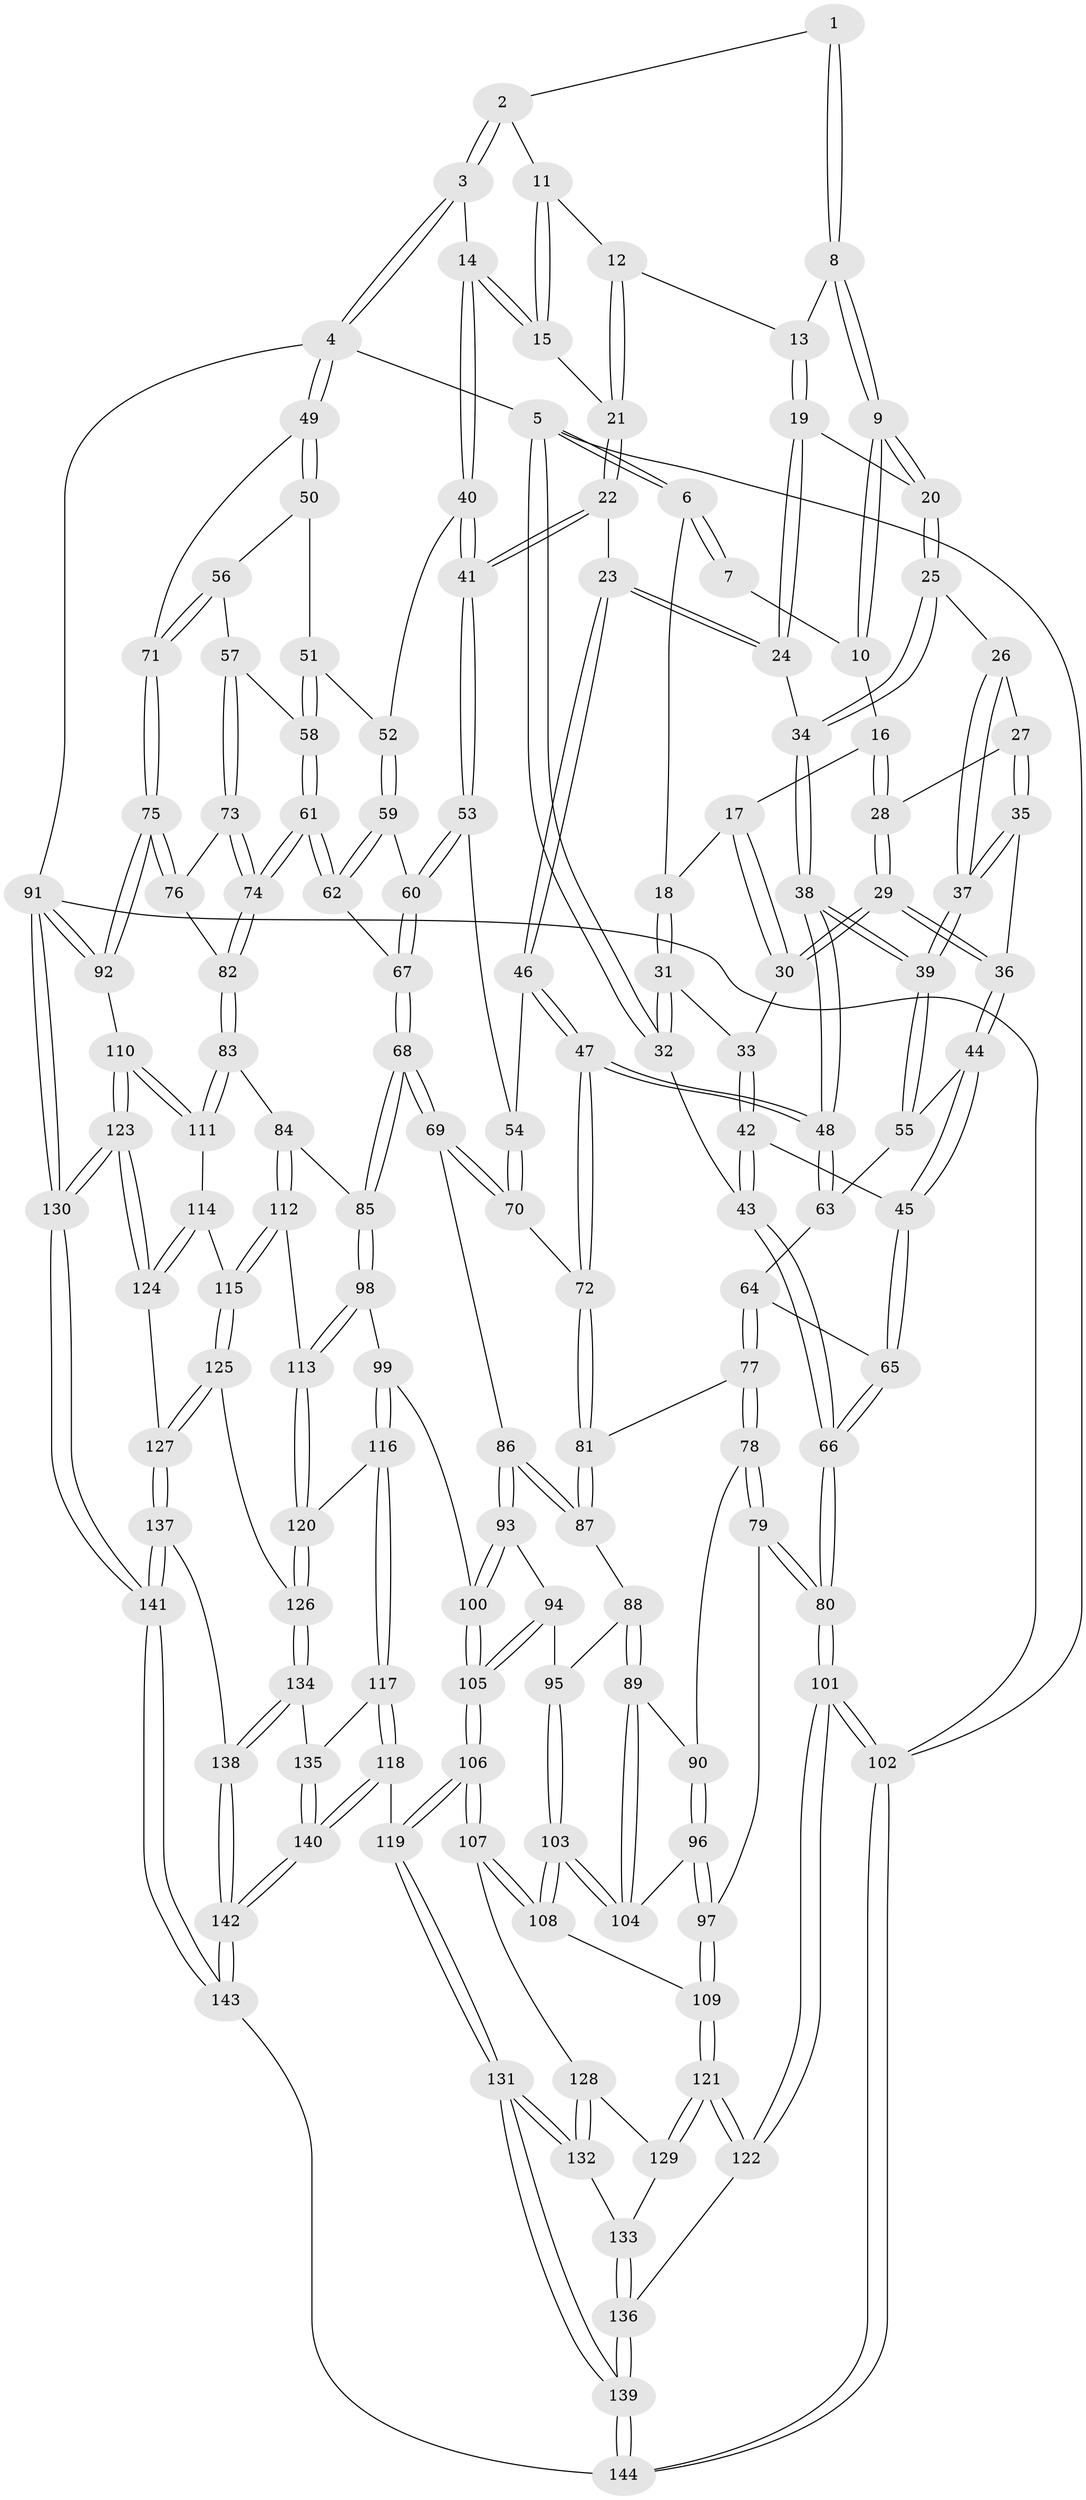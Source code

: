 // Generated by graph-tools (version 1.1) at 2025/38/03/09/25 02:38:20]
// undirected, 144 vertices, 357 edges
graph export_dot {
graph [start="1"]
  node [color=gray90,style=filled];
  1 [pos="+0.2809010171638774+0"];
  2 [pos="+0.5992195929212804+0"];
  3 [pos="+0.8432481958348869+0"];
  4 [pos="+1+0"];
  5 [pos="+0+0"];
  6 [pos="+0+0"];
  7 [pos="+0.13947650675459267+0"];
  8 [pos="+0.351100344465524+0.04603233747459178"];
  9 [pos="+0.2832808522334731+0.11108821034876933"];
  10 [pos="+0.15971983893591288+0.028680009764927364"];
  11 [pos="+0.539094869947705+0"];
  12 [pos="+0.48717340542209947+0.06340240852316498"];
  13 [pos="+0.41134882614420293+0.07823997453432766"];
  14 [pos="+0.7595587657860248+0.11678202097411018"];
  15 [pos="+0.614354995426869+0.12819191202027239"];
  16 [pos="+0.14478625398501185+0.06250051198298774"];
  17 [pos="+0.09605463011762257+0.10040139506636045"];
  18 [pos="+0.07147906291818708+0.11005879198191089"];
  19 [pos="+0.3895299400919193+0.17310107352435894"];
  20 [pos="+0.2835438091063312+0.11746803200539846"];
  21 [pos="+0.5311742383371966+0.16057515353810758"];
  22 [pos="+0.5187675752128015+0.212037816277381"];
  23 [pos="+0.4548235202791274+0.21971768150220145"];
  24 [pos="+0.3944469465477152+0.19443782783235575"];
  25 [pos="+0.2630273384679142+0.1728350359814824"];
  26 [pos="+0.257209829170906+0.17841013262286845"];
  27 [pos="+0.2015303714082801+0.1808806090572716"];
  28 [pos="+0.1827928254040181+0.17904258980765608"];
  29 [pos="+0.14803728194892515+0.2140235759381607"];
  30 [pos="+0.11872726066748739+0.20341130350265038"];
  31 [pos="+0.02070513345249333+0.13502735266008817"];
  32 [pos="+0+0.07536888457920811"];
  33 [pos="+0.06602959448161011+0.20661596814268893"];
  34 [pos="+0.3614327440978255+0.21757805439356187"];
  35 [pos="+0.22732210286962082+0.3094615715037226"];
  36 [pos="+0.1509174390547825+0.2448695952096493"];
  37 [pos="+0.27459826587648595+0.35793097767717547"];
  38 [pos="+0.28700319529641893+0.37576113739895595"];
  39 [pos="+0.2809925158298567+0.37089159065040816"];
  40 [pos="+0.7791499944468407+0.23185505262488398"];
  41 [pos="+0.582357982451742+0.30152107402691"];
  42 [pos="+0.020148464653602222+0.31828489263209003"];
  43 [pos="+0+0.3297231246733604"];
  44 [pos="+0.06087443638835825+0.33111293521306945"];
  45 [pos="+0.05277108363266145+0.33092126487241297"];
  46 [pos="+0.3912634586237882+0.3621385324886981"];
  47 [pos="+0.3097293685242208+0.40697148142952294"];
  48 [pos="+0.29005892067767686+0.3805899028947539"];
  49 [pos="+1+0"];
  50 [pos="+0.9824584905018414+0.18212604756884015"];
  51 [pos="+0.8234309835658975+0.25517119847036157"];
  52 [pos="+0.7930535570114602+0.24581901359753935"];
  53 [pos="+0.5732217691100284+0.3283146693800121"];
  54 [pos="+0.529695431484304+0.3472355383426338"];
  55 [pos="+0.12291406697339657+0.3606143538343956"];
  56 [pos="+0.9813541842397574+0.3586453301894158"];
  57 [pos="+0.9468853409494613+0.3601252692181555"];
  58 [pos="+0.9080768054057864+0.33801805887192005"];
  59 [pos="+0.7689249746401446+0.34295551518737594"];
  60 [pos="+0.6007077786814772+0.3992542405693748"];
  61 [pos="+0.7979289264780939+0.5139115708181584"];
  62 [pos="+0.7489393206582396+0.43191697439564086"];
  63 [pos="+0.11397747961569252+0.4476430837225966"];
  64 [pos="+0.10348350001973723+0.4697840054792246"];
  65 [pos="+0.061569483620852246+0.45340697632995985"];
  66 [pos="+0+0.5912527394044637"];
  67 [pos="+0.6145020475884853+0.4375696007570024"];
  68 [pos="+0.5749200088785763+0.5416981487050971"];
  69 [pos="+0.5163054812356014+0.5245522335179436"];
  70 [pos="+0.4717294561156593+0.484764629274275"];
  71 [pos="+1+0.361965503196278"];
  72 [pos="+0.3113649594837006+0.4223782076117972"];
  73 [pos="+0.9278590795951304+0.46332174020594175"];
  74 [pos="+0.8085993946119499+0.5478745521022921"];
  75 [pos="+1+0.5804924081191306"];
  76 [pos="+1+0.5490413794386151"];
  77 [pos="+0.12369696779080927+0.5040495490259348"];
  78 [pos="+0.11087229036908025+0.5481411461533351"];
  79 [pos="+0+0.6189898600846049"];
  80 [pos="+0+0.6060707008532379"];
  81 [pos="+0.30475476234818094+0.4418690479010805"];
  82 [pos="+0.8048426956602708+0.5858051969811647"];
  83 [pos="+0.8021468937230144+0.5920414088979965"];
  84 [pos="+0.6781064526953232+0.6117286126929636"];
  85 [pos="+0.605863093258464+0.6026237810483559"];
  86 [pos="+0.42876225406309565+0.5862430136132395"];
  87 [pos="+0.30409534152957657+0.46545743134434925"];
  88 [pos="+0.29945276903367546+0.48413730926585563"];
  89 [pos="+0.23663434493541835+0.5972546290658206"];
  90 [pos="+0.13016246012725272+0.5600635805868411"];
  91 [pos="+1+1"];
  92 [pos="+1+0.6187836390042266"];
  93 [pos="+0.42804546523187664+0.5891931565141535"];
  94 [pos="+0.4030949541730834+0.6264851678667358"];
  95 [pos="+0.36447765407338445+0.6252796256206539"];
  96 [pos="+0.14980185402609505+0.6663802445543303"];
  97 [pos="+0.11154898322933438+0.6962856121047771"];
  98 [pos="+0.5687245467496149+0.6598874312473151"];
  99 [pos="+0.5678525633214722+0.6607474474612536"];
  100 [pos="+0.5266701390580784+0.6742584257280422"];
  101 [pos="+0+0.8997442671334585"];
  102 [pos="+0+1"];
  103 [pos="+0.2902391017403793+0.7038667344444541"];
  104 [pos="+0.23652788321954676+0.6253471033597775"];
  105 [pos="+0.4515920780987978+0.7148172394539868"];
  106 [pos="+0.4105818820055845+0.776234547289545"];
  107 [pos="+0.29956927398142763+0.7472261393512716"];
  108 [pos="+0.29690712756662024+0.7429835663690059"];
  109 [pos="+0.12619587049653444+0.7418458902113529"];
  110 [pos="+0.9197840641104773+0.6949500565591746"];
  111 [pos="+0.8151099113756053+0.6187582676455523"];
  112 [pos="+0.6961866639827015+0.7694959089120917"];
  113 [pos="+0.6647099866554701+0.7711837046633109"];
  114 [pos="+0.7922128488679444+0.708913768026537"];
  115 [pos="+0.7000648386443871+0.7719182962785712"];
  116 [pos="+0.5742403936524568+0.806618817728169"];
  117 [pos="+0.5627867451440542+0.8133210847377361"];
  118 [pos="+0.4673061743723743+0.8507145426940523"];
  119 [pos="+0.4402143016626131+0.837283973885399"];
  120 [pos="+0.6033212204045718+0.815474107559626"];
  121 [pos="+0.11187546800637424+0.7963926658804"];
  122 [pos="+0.059726716153751094+0.8355207896385806"];
  123 [pos="+0.9174687381075204+0.8723932840328203"];
  124 [pos="+0.8166294693944979+0.8310188404888893"];
  125 [pos="+0.7207037713691424+0.8136380462839367"];
  126 [pos="+0.611533920122502+0.8263824270173559"];
  127 [pos="+0.7394268005523573+0.844971926385417"];
  128 [pos="+0.2821778777038944+0.7810673162567904"];
  129 [pos="+0.13553481354301666+0.810311186949683"];
  130 [pos="+1+1"];
  131 [pos="+0.26584095164202864+1"];
  132 [pos="+0.263423554623211+0.8371298476726197"];
  133 [pos="+0.16014235419170872+0.8331776373470717"];
  134 [pos="+0.6393451924533594+0.8708382572528599"];
  135 [pos="+0.5807309490384568+0.8902882235726752"];
  136 [pos="+0.21820491286185456+1"];
  137 [pos="+0.712068940790427+0.8831298742972851"];
  138 [pos="+0.6484204491827547+0.8790452377736152"];
  139 [pos="+0.2421465167361721+1"];
  140 [pos="+0.5242737003059366+0.96169146906351"];
  141 [pos="+0.7941585652701472+1"];
  142 [pos="+0.5503896975583131+1"];
  143 [pos="+0.558270393622347+1"];
  144 [pos="+0.23499405104265164+1"];
  1 -- 2;
  1 -- 8;
  1 -- 8;
  2 -- 3;
  2 -- 3;
  2 -- 11;
  3 -- 4;
  3 -- 4;
  3 -- 14;
  4 -- 5;
  4 -- 49;
  4 -- 49;
  4 -- 91;
  5 -- 6;
  5 -- 6;
  5 -- 32;
  5 -- 32;
  5 -- 102;
  6 -- 7;
  6 -- 7;
  6 -- 18;
  7 -- 10;
  8 -- 9;
  8 -- 9;
  8 -- 13;
  9 -- 10;
  9 -- 10;
  9 -- 20;
  9 -- 20;
  10 -- 16;
  11 -- 12;
  11 -- 15;
  11 -- 15;
  12 -- 13;
  12 -- 21;
  12 -- 21;
  13 -- 19;
  13 -- 19;
  14 -- 15;
  14 -- 15;
  14 -- 40;
  14 -- 40;
  15 -- 21;
  16 -- 17;
  16 -- 28;
  16 -- 28;
  17 -- 18;
  17 -- 30;
  17 -- 30;
  18 -- 31;
  18 -- 31;
  19 -- 20;
  19 -- 24;
  19 -- 24;
  20 -- 25;
  20 -- 25;
  21 -- 22;
  21 -- 22;
  22 -- 23;
  22 -- 41;
  22 -- 41;
  23 -- 24;
  23 -- 24;
  23 -- 46;
  23 -- 46;
  24 -- 34;
  25 -- 26;
  25 -- 34;
  25 -- 34;
  26 -- 27;
  26 -- 37;
  26 -- 37;
  27 -- 28;
  27 -- 35;
  27 -- 35;
  28 -- 29;
  28 -- 29;
  29 -- 30;
  29 -- 30;
  29 -- 36;
  29 -- 36;
  30 -- 33;
  31 -- 32;
  31 -- 32;
  31 -- 33;
  32 -- 43;
  33 -- 42;
  33 -- 42;
  34 -- 38;
  34 -- 38;
  35 -- 36;
  35 -- 37;
  35 -- 37;
  36 -- 44;
  36 -- 44;
  37 -- 39;
  37 -- 39;
  38 -- 39;
  38 -- 39;
  38 -- 48;
  38 -- 48;
  39 -- 55;
  39 -- 55;
  40 -- 41;
  40 -- 41;
  40 -- 52;
  41 -- 53;
  41 -- 53;
  42 -- 43;
  42 -- 43;
  42 -- 45;
  43 -- 66;
  43 -- 66;
  44 -- 45;
  44 -- 45;
  44 -- 55;
  45 -- 65;
  45 -- 65;
  46 -- 47;
  46 -- 47;
  46 -- 54;
  47 -- 48;
  47 -- 48;
  47 -- 72;
  47 -- 72;
  48 -- 63;
  48 -- 63;
  49 -- 50;
  49 -- 50;
  49 -- 71;
  50 -- 51;
  50 -- 56;
  51 -- 52;
  51 -- 58;
  51 -- 58;
  52 -- 59;
  52 -- 59;
  53 -- 54;
  53 -- 60;
  53 -- 60;
  54 -- 70;
  54 -- 70;
  55 -- 63;
  56 -- 57;
  56 -- 71;
  56 -- 71;
  57 -- 58;
  57 -- 73;
  57 -- 73;
  58 -- 61;
  58 -- 61;
  59 -- 60;
  59 -- 62;
  59 -- 62;
  60 -- 67;
  60 -- 67;
  61 -- 62;
  61 -- 62;
  61 -- 74;
  61 -- 74;
  62 -- 67;
  63 -- 64;
  64 -- 65;
  64 -- 77;
  64 -- 77;
  65 -- 66;
  65 -- 66;
  66 -- 80;
  66 -- 80;
  67 -- 68;
  67 -- 68;
  68 -- 69;
  68 -- 69;
  68 -- 85;
  68 -- 85;
  69 -- 70;
  69 -- 70;
  69 -- 86;
  70 -- 72;
  71 -- 75;
  71 -- 75;
  72 -- 81;
  72 -- 81;
  73 -- 74;
  73 -- 74;
  73 -- 76;
  74 -- 82;
  74 -- 82;
  75 -- 76;
  75 -- 76;
  75 -- 92;
  75 -- 92;
  76 -- 82;
  77 -- 78;
  77 -- 78;
  77 -- 81;
  78 -- 79;
  78 -- 79;
  78 -- 90;
  79 -- 80;
  79 -- 80;
  79 -- 97;
  80 -- 101;
  80 -- 101;
  81 -- 87;
  81 -- 87;
  82 -- 83;
  82 -- 83;
  83 -- 84;
  83 -- 111;
  83 -- 111;
  84 -- 85;
  84 -- 112;
  84 -- 112;
  85 -- 98;
  85 -- 98;
  86 -- 87;
  86 -- 87;
  86 -- 93;
  86 -- 93;
  87 -- 88;
  88 -- 89;
  88 -- 89;
  88 -- 95;
  89 -- 90;
  89 -- 104;
  89 -- 104;
  90 -- 96;
  90 -- 96;
  91 -- 92;
  91 -- 92;
  91 -- 130;
  91 -- 130;
  91 -- 102;
  92 -- 110;
  93 -- 94;
  93 -- 100;
  93 -- 100;
  94 -- 95;
  94 -- 105;
  94 -- 105;
  95 -- 103;
  95 -- 103;
  96 -- 97;
  96 -- 97;
  96 -- 104;
  97 -- 109;
  97 -- 109;
  98 -- 99;
  98 -- 113;
  98 -- 113;
  99 -- 100;
  99 -- 116;
  99 -- 116;
  100 -- 105;
  100 -- 105;
  101 -- 102;
  101 -- 102;
  101 -- 122;
  101 -- 122;
  102 -- 144;
  102 -- 144;
  103 -- 104;
  103 -- 104;
  103 -- 108;
  103 -- 108;
  105 -- 106;
  105 -- 106;
  106 -- 107;
  106 -- 107;
  106 -- 119;
  106 -- 119;
  107 -- 108;
  107 -- 108;
  107 -- 128;
  108 -- 109;
  109 -- 121;
  109 -- 121;
  110 -- 111;
  110 -- 111;
  110 -- 123;
  110 -- 123;
  111 -- 114;
  112 -- 113;
  112 -- 115;
  112 -- 115;
  113 -- 120;
  113 -- 120;
  114 -- 115;
  114 -- 124;
  114 -- 124;
  115 -- 125;
  115 -- 125;
  116 -- 117;
  116 -- 117;
  116 -- 120;
  117 -- 118;
  117 -- 118;
  117 -- 135;
  118 -- 119;
  118 -- 140;
  118 -- 140;
  119 -- 131;
  119 -- 131;
  120 -- 126;
  120 -- 126;
  121 -- 122;
  121 -- 122;
  121 -- 129;
  121 -- 129;
  122 -- 136;
  123 -- 124;
  123 -- 124;
  123 -- 130;
  123 -- 130;
  124 -- 127;
  125 -- 126;
  125 -- 127;
  125 -- 127;
  126 -- 134;
  126 -- 134;
  127 -- 137;
  127 -- 137;
  128 -- 129;
  128 -- 132;
  128 -- 132;
  129 -- 133;
  130 -- 141;
  130 -- 141;
  131 -- 132;
  131 -- 132;
  131 -- 139;
  131 -- 139;
  132 -- 133;
  133 -- 136;
  133 -- 136;
  134 -- 135;
  134 -- 138;
  134 -- 138;
  135 -- 140;
  135 -- 140;
  136 -- 139;
  136 -- 139;
  137 -- 138;
  137 -- 141;
  137 -- 141;
  138 -- 142;
  138 -- 142;
  139 -- 144;
  139 -- 144;
  140 -- 142;
  140 -- 142;
  141 -- 143;
  141 -- 143;
  142 -- 143;
  142 -- 143;
  143 -- 144;
}
